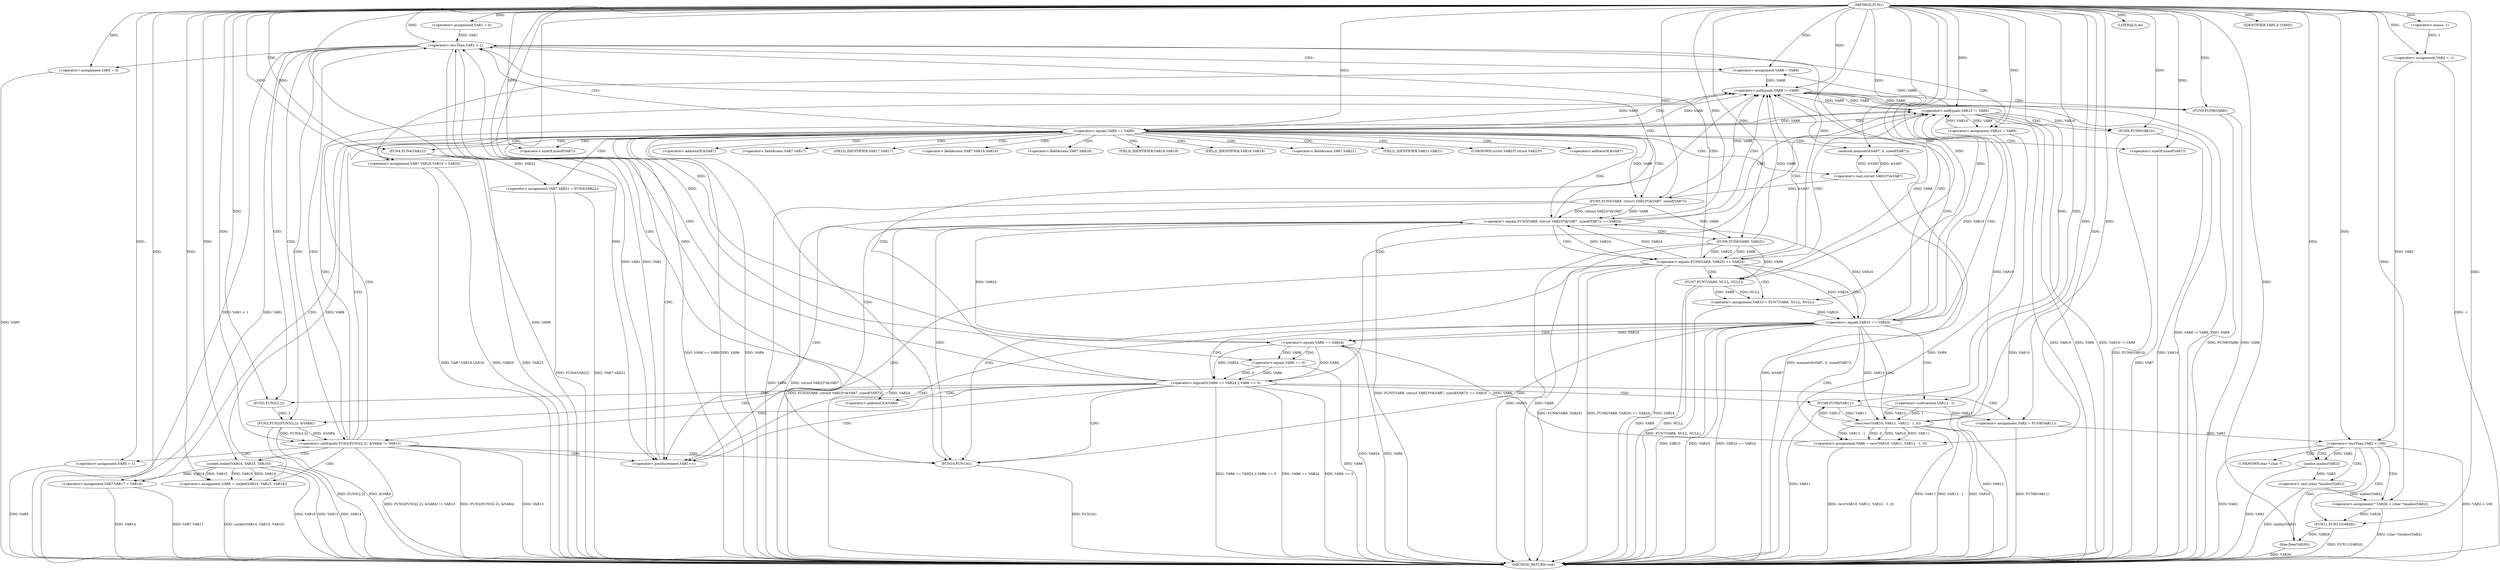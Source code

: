digraph FUN1 {  
"1000100" [label = "(METHOD,FUN1)" ]
"1000278" [label = "(METHOD_RETURN,void)" ]
"1000104" [label = "(<operator>.assignment,VAR2 = -1)" ]
"1000106" [label = "(<operator>.minus,-1)" ]
"1000109" [label = "(<operator>.assignment,VAR1 = 0)" ]
"1000112" [label = "(<operator>.lessThan,VAR1 < 1)" ]
"1000115" [label = "(<operator>.postIncrement,VAR1++)" ]
"1000121" [label = "(<operator>.assignment,VAR5 = 0)" ]
"1000127" [label = "(<operator>.assignment,VAR8 = VAR9)" ]
"1000131" [label = "(<operator>.assignment,VAR10 = VAR9)" ]
"1000138" [label = "(<operator>.notEquals,FUN2(FUN3(2,2), &VAR4) != VAR13)" ]
"1000139" [label = "(FUN2,FUN2(FUN3(2,2), &VAR4))" ]
"1000140" [label = "(FUN3,FUN3(2,2))" ]
"1000148" [label = "(<operator>.assignment,VAR5 = 1)" ]
"1000151" [label = "(<operator>.assignment,VAR8 = socket(VAR14, VAR15, VAR16))" ]
"1000153" [label = "(socket,socket(VAR14, VAR15, VAR16))" ]
"1000158" [label = "(<operator>.equals,VAR8 == VAR9)" ]
"1000163" [label = "(memset,memset(&VAR7, 0, sizeof(VAR7)))" ]
"1000167" [label = "(<operator>.sizeOf,sizeof(VAR7))" ]
"1000169" [label = "(<operator>.assignment,VAR7.VAR17 = VAR14)" ]
"1000174" [label = "(<operator>.assignment,VAR7.VAR18.VAR19 = VAR20)" ]
"1000181" [label = "(<operator>.assignment,VAR7.VAR21 = FUN4(VAR22))" ]
"1000185" [label = "(FUN4,FUN4(VAR22))" ]
"1000188" [label = "(<operator>.equals,FUN5(VAR8, (struct VAR23*)&VAR7, sizeof(VAR7)) == VAR24)" ]
"1000189" [label = "(FUN5,FUN5(VAR8, (struct VAR23*)&VAR7, sizeof(VAR7)))" ]
"1000191" [label = "(<operator>.cast,(struct VAR23*)&VAR7)" ]
"1000195" [label = "(<operator>.sizeOf,sizeof(VAR7))" ]
"1000201" [label = "(<operator>.equals,FUN6(VAR8, VAR25) == VAR24)" ]
"1000202" [label = "(FUN6,FUN6(VAR8, VAR25))" ]
"1000208" [label = "(<operator>.assignment,VAR10 = FUN7(VAR8, NULL, NULL))" ]
"1000210" [label = "(FUN7,FUN7(VAR8, NULL, NULL))" ]
"1000215" [label = "(<operator>.equals,VAR10 == VAR24)" ]
"1000220" [label = "(<operator>.assignment,VAR6 = recv(VAR10, VAR11, VAR12 - 1, 0))" ]
"1000222" [label = "(recv,recv(VAR10, VAR11, VAR12 - 1, 0))" ]
"1000225" [label = "(<operator>.subtraction,VAR12 - 1)" ]
"1000230" [label = "(<operator>.logicalOr,VAR6 == VAR24 || VAR6 == 0)" ]
"1000231" [label = "(<operator>.equals,VAR6 == VAR24)" ]
"1000234" [label = "(<operator>.equals,VAR6 == 0)" ]
"1000239" [label = "(<operator>.assignment,VAR2 = FUN8(VAR11))" ]
"1000241" [label = "(FUN8,FUN8(VAR11))" ]
"1000243" [label = "(LITERAL,0,do)" ]
"1000245" [label = "(<operator>.notEquals,VAR8 != VAR9)" ]
"1000249" [label = "(FUN9,FUN9(VAR8))" ]
"1000252" [label = "(<operator>.notEquals,VAR10 != VAR9)" ]
"1000256" [label = "(FUN9,FUN9(VAR10))" ]
"1000259" [label = "(IDENTIFIER,VAR5,if (VAR5))" ]
"1000261" [label = "(FUN10,FUN10())" ]
"1000263" [label = "(<operator>.lessThan,VAR2 < 100)" ]
"1000268" [label = "(<operator>.assignment,* VAR26 = (char *)malloc(VAR2))" ]
"1000270" [label = "(<operator>.cast,(char *)malloc(VAR2))" ]
"1000272" [label = "(malloc,malloc(VAR2))" ]
"1000274" [label = "(FUN11,FUN11(VAR26))" ]
"1000276" [label = "(free,free(VAR26))" ]
"1000143" [label = "(<operator>.addressOf,&VAR4)" ]
"1000164" [label = "(<operator>.addressOf,&VAR7)" ]
"1000170" [label = "(<operator>.fieldAccess,VAR7.VAR17)" ]
"1000172" [label = "(FIELD_IDENTIFIER,VAR17,VAR17)" ]
"1000175" [label = "(<operator>.fieldAccess,VAR7.VAR18.VAR19)" ]
"1000176" [label = "(<operator>.fieldAccess,VAR7.VAR18)" ]
"1000178" [label = "(FIELD_IDENTIFIER,VAR18,VAR18)" ]
"1000179" [label = "(FIELD_IDENTIFIER,VAR19,VAR19)" ]
"1000182" [label = "(<operator>.fieldAccess,VAR7.VAR21)" ]
"1000184" [label = "(FIELD_IDENTIFIER,VAR21,VAR21)" ]
"1000192" [label = "(UNKNOWN,struct VAR23*,struct VAR23*)" ]
"1000193" [label = "(<operator>.addressOf,&VAR7)" ]
"1000271" [label = "(UNKNOWN,char *,char *)" ]
  "1000185" -> "1000278"  [ label = "DDG: VAR22"] 
  "1000222" -> "1000278"  [ label = "DDG: VAR12 - 1"] 
  "1000201" -> "1000278"  [ label = "DDG: FUN6(VAR8, VAR25) == VAR24"] 
  "1000222" -> "1000278"  [ label = "DDG: VAR10"] 
  "1000181" -> "1000278"  [ label = "DDG: FUN4(VAR22)"] 
  "1000215" -> "1000278"  [ label = "DDG: VAR10"] 
  "1000225" -> "1000278"  [ label = "DDG: VAR12"] 
  "1000230" -> "1000278"  [ label = "DDG: VAR6 == VAR24"] 
  "1000181" -> "1000278"  [ label = "DDG: VAR7.VAR21"] 
  "1000188" -> "1000278"  [ label = "DDG: FUN5(VAR8, (struct VAR23*)&VAR7, sizeof(VAR7)) == VAR24"] 
  "1000158" -> "1000278"  [ label = "DDG: VAR8"] 
  "1000208" -> "1000278"  [ label = "DDG: FUN7(VAR8, NULL, NULL)"] 
  "1000231" -> "1000278"  [ label = "DDG: VAR24"] 
  "1000252" -> "1000278"  [ label = "DDG: VAR10"] 
  "1000234" -> "1000278"  [ label = "DDG: VAR6"] 
  "1000189" -> "1000278"  [ label = "DDG: VAR8"] 
  "1000215" -> "1000278"  [ label = "DDG: VAR24"] 
  "1000158" -> "1000278"  [ label = "DDG: VAR9"] 
  "1000252" -> "1000278"  [ label = "DDG: VAR9"] 
  "1000188" -> "1000278"  [ label = "DDG: FUN5(VAR8, (struct VAR23*)&VAR7, sizeof(VAR7))"] 
  "1000131" -> "1000278"  [ label = "DDG: VAR10"] 
  "1000138" -> "1000278"  [ label = "DDG: FUN2(FUN3(2,2), &VAR4)"] 
  "1000139" -> "1000278"  [ label = "DDG: FUN3(2,2)"] 
  "1000252" -> "1000278"  [ label = "DDG: VAR10 != VAR9"] 
  "1000153" -> "1000278"  [ label = "DDG: VAR15"] 
  "1000158" -> "1000278"  [ label = "DDG: VAR8 == VAR9"] 
  "1000189" -> "1000278"  [ label = "DDG: (struct VAR23*)&VAR7"] 
  "1000263" -> "1000278"  [ label = "DDG: VAR2 < 100"] 
  "1000174" -> "1000278"  [ label = "DDG: VAR20"] 
  "1000263" -> "1000278"  [ label = "DDG: VAR2"] 
  "1000202" -> "1000278"  [ label = "DDG: VAR8"] 
  "1000274" -> "1000278"  [ label = "DDG: FUN11(VAR26)"] 
  "1000220" -> "1000278"  [ label = "DDG: recv(VAR10, VAR11, VAR12 - 1, 0)"] 
  "1000148" -> "1000278"  [ label = "DDG: VAR5"] 
  "1000151" -> "1000278"  [ label = "DDG: socket(VAR14, VAR15, VAR16)"] 
  "1000131" -> "1000278"  [ label = "DDG: VAR9"] 
  "1000112" -> "1000278"  [ label = "DDG: VAR1 < 1"] 
  "1000210" -> "1000278"  [ label = "DDG: NULL"] 
  "1000153" -> "1000278"  [ label = "DDG: VAR14"] 
  "1000188" -> "1000278"  [ label = "DDG: VAR24"] 
  "1000272" -> "1000278"  [ label = "DDG: VAR2"] 
  "1000231" -> "1000278"  [ label = "DDG: VAR6"] 
  "1000191" -> "1000278"  [ label = "DDG: &VAR7"] 
  "1000112" -> "1000278"  [ label = "DDG: VAR1"] 
  "1000210" -> "1000278"  [ label = "DDG: VAR8"] 
  "1000169" -> "1000278"  [ label = "DDG: VAR14"] 
  "1000230" -> "1000278"  [ label = "DDG: VAR6 == 0"] 
  "1000276" -> "1000278"  [ label = "DDG: VAR26"] 
  "1000121" -> "1000278"  [ label = "DDG: VAR5"] 
  "1000241" -> "1000278"  [ label = "DDG: VAR11"] 
  "1000138" -> "1000278"  [ label = "DDG: VAR13"] 
  "1000139" -> "1000278"  [ label = "DDG: &VAR4"] 
  "1000230" -> "1000278"  [ label = "DDG: VAR6 == VAR24 || VAR6 == 0"] 
  "1000215" -> "1000278"  [ label = "DDG: VAR10 == VAR24"] 
  "1000169" -> "1000278"  [ label = "DDG: VAR7.VAR17"] 
  "1000268" -> "1000278"  [ label = "DDG: (char *)malloc(VAR2)"] 
  "1000256" -> "1000278"  [ label = "DDG: VAR10"] 
  "1000261" -> "1000278"  [ label = "DDG: FUN10()"] 
  "1000249" -> "1000278"  [ label = "DDG: VAR8"] 
  "1000127" -> "1000278"  [ label = "DDG: VAR8"] 
  "1000153" -> "1000278"  [ label = "DDG: VAR16"] 
  "1000270" -> "1000278"  [ label = "DDG: malloc(VAR2)"] 
  "1000138" -> "1000278"  [ label = "DDG: FUN2(FUN3(2,2), &VAR4) != VAR13"] 
  "1000201" -> "1000278"  [ label = "DDG: VAR24"] 
  "1000245" -> "1000278"  [ label = "DDG: VAR8 != VAR9"] 
  "1000256" -> "1000278"  [ label = "DDG: FUN9(VAR10)"] 
  "1000163" -> "1000278"  [ label = "DDG: memset(&VAR7, 0, sizeof(VAR7))"] 
  "1000195" -> "1000278"  [ label = "DDG: VAR7"] 
  "1000245" -> "1000278"  [ label = "DDG: VAR8"] 
  "1000239" -> "1000278"  [ label = "DDG: FUN8(VAR11)"] 
  "1000104" -> "1000278"  [ label = "DDG: -1"] 
  "1000174" -> "1000278"  [ label = "DDG: VAR7.VAR18.VAR19"] 
  "1000249" -> "1000278"  [ label = "DDG: FUN9(VAR8)"] 
  "1000222" -> "1000278"  [ label = "DDG: VAR11"] 
  "1000202" -> "1000278"  [ label = "DDG: VAR25"] 
  "1000201" -> "1000278"  [ label = "DDG: FUN6(VAR8, VAR25)"] 
  "1000106" -> "1000104"  [ label = "DDG: 1"] 
  "1000100" -> "1000104"  [ label = "DDG: "] 
  "1000100" -> "1000106"  [ label = "DDG: "] 
  "1000100" -> "1000109"  [ label = "DDG: "] 
  "1000109" -> "1000112"  [ label = "DDG: VAR1"] 
  "1000115" -> "1000112"  [ label = "DDG: VAR1"] 
  "1000100" -> "1000112"  [ label = "DDG: "] 
  "1000112" -> "1000115"  [ label = "DDG: VAR1"] 
  "1000100" -> "1000115"  [ label = "DDG: "] 
  "1000100" -> "1000121"  [ label = "DDG: "] 
  "1000252" -> "1000127"  [ label = "DDG: VAR9"] 
  "1000100" -> "1000127"  [ label = "DDG: "] 
  "1000100" -> "1000131"  [ label = "DDG: "] 
  "1000252" -> "1000131"  [ label = "DDG: VAR9"] 
  "1000139" -> "1000138"  [ label = "DDG: FUN3(2,2)"] 
  "1000139" -> "1000138"  [ label = "DDG: &VAR4"] 
  "1000140" -> "1000139"  [ label = "DDG: 2"] 
  "1000100" -> "1000140"  [ label = "DDG: "] 
  "1000100" -> "1000138"  [ label = "DDG: "] 
  "1000100" -> "1000148"  [ label = "DDG: "] 
  "1000153" -> "1000151"  [ label = "DDG: VAR14"] 
  "1000153" -> "1000151"  [ label = "DDG: VAR15"] 
  "1000153" -> "1000151"  [ label = "DDG: VAR16"] 
  "1000100" -> "1000151"  [ label = "DDG: "] 
  "1000100" -> "1000153"  [ label = "DDG: "] 
  "1000151" -> "1000158"  [ label = "DDG: VAR8"] 
  "1000100" -> "1000158"  [ label = "DDG: "] 
  "1000252" -> "1000158"  [ label = "DDG: VAR9"] 
  "1000191" -> "1000163"  [ label = "DDG: &VAR7"] 
  "1000100" -> "1000163"  [ label = "DDG: "] 
  "1000100" -> "1000167"  [ label = "DDG: "] 
  "1000153" -> "1000169"  [ label = "DDG: VAR14"] 
  "1000100" -> "1000169"  [ label = "DDG: "] 
  "1000100" -> "1000174"  [ label = "DDG: "] 
  "1000185" -> "1000181"  [ label = "DDG: VAR22"] 
  "1000100" -> "1000185"  [ label = "DDG: "] 
  "1000189" -> "1000188"  [ label = "DDG: VAR8"] 
  "1000189" -> "1000188"  [ label = "DDG: (struct VAR23*)&VAR7"] 
  "1000158" -> "1000189"  [ label = "DDG: VAR8"] 
  "1000100" -> "1000189"  [ label = "DDG: "] 
  "1000191" -> "1000189"  [ label = "DDG: &VAR7"] 
  "1000163" -> "1000191"  [ label = "DDG: &VAR7"] 
  "1000100" -> "1000195"  [ label = "DDG: "] 
  "1000231" -> "1000188"  [ label = "DDG: VAR24"] 
  "1000215" -> "1000188"  [ label = "DDG: VAR24"] 
  "1000201" -> "1000188"  [ label = "DDG: VAR24"] 
  "1000100" -> "1000188"  [ label = "DDG: "] 
  "1000202" -> "1000201"  [ label = "DDG: VAR8"] 
  "1000202" -> "1000201"  [ label = "DDG: VAR25"] 
  "1000189" -> "1000202"  [ label = "DDG: VAR8"] 
  "1000100" -> "1000202"  [ label = "DDG: "] 
  "1000188" -> "1000201"  [ label = "DDG: VAR24"] 
  "1000100" -> "1000201"  [ label = "DDG: "] 
  "1000210" -> "1000208"  [ label = "DDG: VAR8"] 
  "1000210" -> "1000208"  [ label = "DDG: NULL"] 
  "1000100" -> "1000208"  [ label = "DDG: "] 
  "1000202" -> "1000210"  [ label = "DDG: VAR8"] 
  "1000100" -> "1000210"  [ label = "DDG: "] 
  "1000208" -> "1000215"  [ label = "DDG: VAR10"] 
  "1000100" -> "1000215"  [ label = "DDG: "] 
  "1000201" -> "1000215"  [ label = "DDG: VAR24"] 
  "1000222" -> "1000220"  [ label = "DDG: VAR10"] 
  "1000222" -> "1000220"  [ label = "DDG: VAR11"] 
  "1000222" -> "1000220"  [ label = "DDG: VAR12 - 1"] 
  "1000222" -> "1000220"  [ label = "DDG: 0"] 
  "1000100" -> "1000220"  [ label = "DDG: "] 
  "1000215" -> "1000222"  [ label = "DDG: VAR10"] 
  "1000100" -> "1000222"  [ label = "DDG: "] 
  "1000241" -> "1000222"  [ label = "DDG: VAR11"] 
  "1000225" -> "1000222"  [ label = "DDG: VAR12"] 
  "1000225" -> "1000222"  [ label = "DDG: 1"] 
  "1000100" -> "1000225"  [ label = "DDG: "] 
  "1000231" -> "1000230"  [ label = "DDG: VAR6"] 
  "1000231" -> "1000230"  [ label = "DDG: VAR24"] 
  "1000220" -> "1000231"  [ label = "DDG: VAR6"] 
  "1000100" -> "1000231"  [ label = "DDG: "] 
  "1000215" -> "1000231"  [ label = "DDG: VAR24"] 
  "1000234" -> "1000230"  [ label = "DDG: VAR6"] 
  "1000234" -> "1000230"  [ label = "DDG: 0"] 
  "1000231" -> "1000234"  [ label = "DDG: VAR6"] 
  "1000100" -> "1000234"  [ label = "DDG: "] 
  "1000241" -> "1000239"  [ label = "DDG: VAR11"] 
  "1000100" -> "1000239"  [ label = "DDG: "] 
  "1000222" -> "1000241"  [ label = "DDG: VAR11"] 
  "1000100" -> "1000241"  [ label = "DDG: "] 
  "1000100" -> "1000243"  [ label = "DDG: "] 
  "1000158" -> "1000245"  [ label = "DDG: VAR8"] 
  "1000189" -> "1000245"  [ label = "DDG: VAR8"] 
  "1000202" -> "1000245"  [ label = "DDG: VAR8"] 
  "1000210" -> "1000245"  [ label = "DDG: VAR8"] 
  "1000127" -> "1000245"  [ label = "DDG: VAR8"] 
  "1000100" -> "1000245"  [ label = "DDG: "] 
  "1000158" -> "1000245"  [ label = "DDG: VAR9"] 
  "1000252" -> "1000245"  [ label = "DDG: VAR9"] 
  "1000245" -> "1000249"  [ label = "DDG: VAR8"] 
  "1000100" -> "1000249"  [ label = "DDG: "] 
  "1000222" -> "1000252"  [ label = "DDG: VAR10"] 
  "1000215" -> "1000252"  [ label = "DDG: VAR10"] 
  "1000131" -> "1000252"  [ label = "DDG: VAR10"] 
  "1000100" -> "1000252"  [ label = "DDG: "] 
  "1000245" -> "1000252"  [ label = "DDG: VAR9"] 
  "1000252" -> "1000256"  [ label = "DDG: VAR10"] 
  "1000100" -> "1000256"  [ label = "DDG: "] 
  "1000100" -> "1000259"  [ label = "DDG: "] 
  "1000100" -> "1000261"  [ label = "DDG: "] 
  "1000104" -> "1000263"  [ label = "DDG: VAR2"] 
  "1000239" -> "1000263"  [ label = "DDG: VAR2"] 
  "1000100" -> "1000263"  [ label = "DDG: "] 
  "1000270" -> "1000268"  [ label = "DDG: malloc(VAR2)"] 
  "1000100" -> "1000268"  [ label = "DDG: "] 
  "1000272" -> "1000270"  [ label = "DDG: VAR2"] 
  "1000263" -> "1000272"  [ label = "DDG: VAR2"] 
  "1000100" -> "1000272"  [ label = "DDG: "] 
  "1000268" -> "1000274"  [ label = "DDG: VAR26"] 
  "1000100" -> "1000274"  [ label = "DDG: "] 
  "1000274" -> "1000276"  [ label = "DDG: VAR26"] 
  "1000100" -> "1000276"  [ label = "DDG: "] 
  "1000112" -> "1000127"  [ label = "CDG: "] 
  "1000112" -> "1000139"  [ label = "CDG: "] 
  "1000112" -> "1000138"  [ label = "CDG: "] 
  "1000112" -> "1000121"  [ label = "CDG: "] 
  "1000112" -> "1000131"  [ label = "CDG: "] 
  "1000112" -> "1000143"  [ label = "CDG: "] 
  "1000112" -> "1000140"  [ label = "CDG: "] 
  "1000138" -> "1000148"  [ label = "CDG: "] 
  "1000138" -> "1000151"  [ label = "CDG: "] 
  "1000138" -> "1000153"  [ label = "CDG: "] 
  "1000138" -> "1000158"  [ label = "CDG: "] 
  "1000138" -> "1000112"  [ label = "CDG: "] 
  "1000138" -> "1000245"  [ label = "CDG: "] 
  "1000138" -> "1000252"  [ label = "CDG: "] 
  "1000138" -> "1000115"  [ label = "CDG: "] 
  "1000138" -> "1000261"  [ label = "CDG: "] 
  "1000158" -> "1000164"  [ label = "CDG: "] 
  "1000158" -> "1000174"  [ label = "CDG: "] 
  "1000158" -> "1000191"  [ label = "CDG: "] 
  "1000158" -> "1000182"  [ label = "CDG: "] 
  "1000158" -> "1000188"  [ label = "CDG: "] 
  "1000158" -> "1000167"  [ label = "CDG: "] 
  "1000158" -> "1000175"  [ label = "CDG: "] 
  "1000158" -> "1000179"  [ label = "CDG: "] 
  "1000158" -> "1000192"  [ label = "CDG: "] 
  "1000158" -> "1000176"  [ label = "CDG: "] 
  "1000158" -> "1000185"  [ label = "CDG: "] 
  "1000158" -> "1000195"  [ label = "CDG: "] 
  "1000158" -> "1000172"  [ label = "CDG: "] 
  "1000158" -> "1000189"  [ label = "CDG: "] 
  "1000158" -> "1000169"  [ label = "CDG: "] 
  "1000158" -> "1000163"  [ label = "CDG: "] 
  "1000158" -> "1000178"  [ label = "CDG: "] 
  "1000158" -> "1000170"  [ label = "CDG: "] 
  "1000158" -> "1000193"  [ label = "CDG: "] 
  "1000158" -> "1000184"  [ label = "CDG: "] 
  "1000158" -> "1000181"  [ label = "CDG: "] 
  "1000158" -> "1000112"  [ label = "CDG: "] 
  "1000158" -> "1000245"  [ label = "CDG: "] 
  "1000158" -> "1000252"  [ label = "CDG: "] 
  "1000158" -> "1000115"  [ label = "CDG: "] 
  "1000158" -> "1000261"  [ label = "CDG: "] 
  "1000188" -> "1000201"  [ label = "CDG: "] 
  "1000188" -> "1000202"  [ label = "CDG: "] 
  "1000188" -> "1000112"  [ label = "CDG: "] 
  "1000188" -> "1000245"  [ label = "CDG: "] 
  "1000188" -> "1000252"  [ label = "CDG: "] 
  "1000188" -> "1000115"  [ label = "CDG: "] 
  "1000188" -> "1000261"  [ label = "CDG: "] 
  "1000201" -> "1000208"  [ label = "CDG: "] 
  "1000201" -> "1000210"  [ label = "CDG: "] 
  "1000201" -> "1000215"  [ label = "CDG: "] 
  "1000201" -> "1000112"  [ label = "CDG: "] 
  "1000201" -> "1000245"  [ label = "CDG: "] 
  "1000201" -> "1000252"  [ label = "CDG: "] 
  "1000201" -> "1000115"  [ label = "CDG: "] 
  "1000201" -> "1000261"  [ label = "CDG: "] 
  "1000215" -> "1000222"  [ label = "CDG: "] 
  "1000215" -> "1000220"  [ label = "CDG: "] 
  "1000215" -> "1000230"  [ label = "CDG: "] 
  "1000215" -> "1000225"  [ label = "CDG: "] 
  "1000215" -> "1000231"  [ label = "CDG: "] 
  "1000215" -> "1000112"  [ label = "CDG: "] 
  "1000215" -> "1000245"  [ label = "CDG: "] 
  "1000215" -> "1000252"  [ label = "CDG: "] 
  "1000215" -> "1000115"  [ label = "CDG: "] 
  "1000215" -> "1000261"  [ label = "CDG: "] 
  "1000230" -> "1000239"  [ label = "CDG: "] 
  "1000230" -> "1000241"  [ label = "CDG: "] 
  "1000230" -> "1000112"  [ label = "CDG: "] 
  "1000230" -> "1000245"  [ label = "CDG: "] 
  "1000230" -> "1000252"  [ label = "CDG: "] 
  "1000230" -> "1000115"  [ label = "CDG: "] 
  "1000230" -> "1000261"  [ label = "CDG: "] 
  "1000230" -> "1000139"  [ label = "CDG: "] 
  "1000230" -> "1000138"  [ label = "CDG: "] 
  "1000230" -> "1000143"  [ label = "CDG: "] 
  "1000230" -> "1000140"  [ label = "CDG: "] 
  "1000231" -> "1000234"  [ label = "CDG: "] 
  "1000245" -> "1000249"  [ label = "CDG: "] 
  "1000252" -> "1000256"  [ label = "CDG: "] 
  "1000263" -> "1000268"  [ label = "CDG: "] 
  "1000263" -> "1000276"  [ label = "CDG: "] 
  "1000263" -> "1000274"  [ label = "CDG: "] 
  "1000263" -> "1000270"  [ label = "CDG: "] 
  "1000263" -> "1000272"  [ label = "CDG: "] 
  "1000263" -> "1000271"  [ label = "CDG: "] 
}
